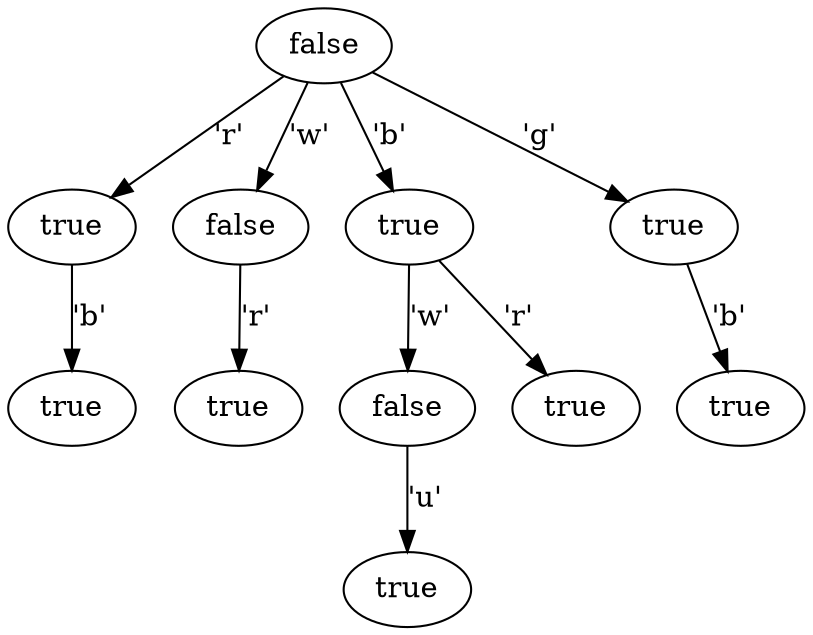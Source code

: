 digraph {
    0 [ label = "false" ]
    1 [ label = "true" ]
    2 [ label = "false" ]
    3 [ label = "true" ]
    4 [ label = "true" ]
    5 [ label = "true" ]
    6 [ label = "false" ]
    7 [ label = "true" ]
    8 [ label = "true" ]
    9 [ label = "true" ]
    10 [ label = "true" ]
    0 -> 1 [ label = "'r'" ]
    0 -> 2 [ label = "'w'" ]
    2 -> 3 [ label = "'r'" ]
    0 -> 4 [ label = "'b'" ]
    0 -> 5 [ label = "'g'" ]
    4 -> 6 [ label = "'w'" ]
    6 -> 7 [ label = "'u'" ]
    1 -> 8 [ label = "'b'" ]
    5 -> 9 [ label = "'b'" ]
    4 -> 10 [ label = "'r'" ]
}
